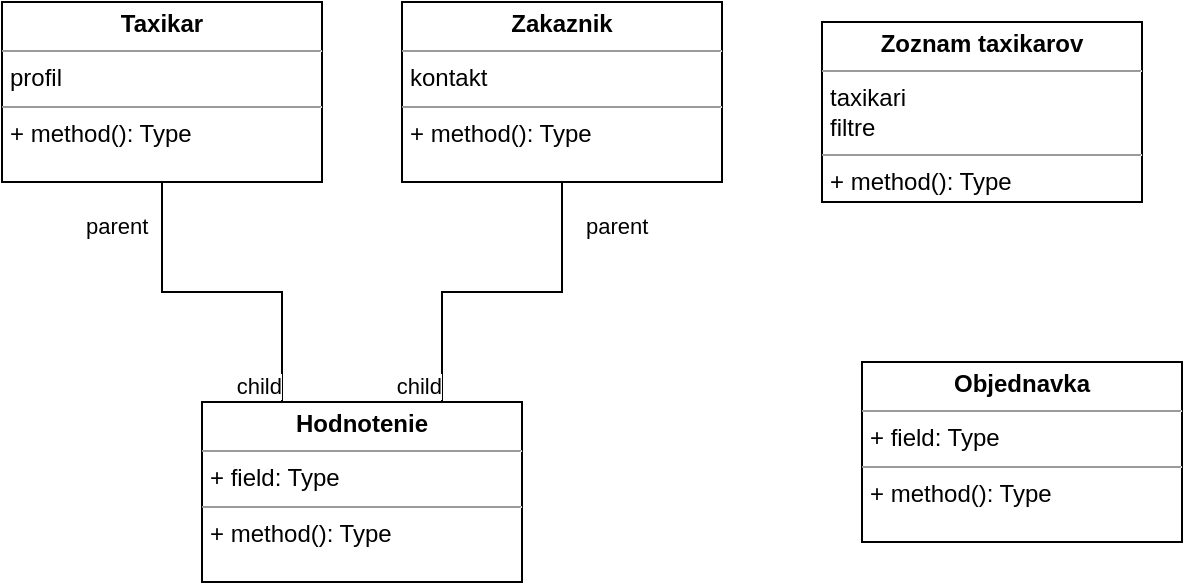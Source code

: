 <mxfile version="17.1.2" type="github">
  <diagram id="jlTa7H2PEibi2Rj1zF9B" name="Page-1">
    <mxGraphModel dx="1422" dy="721" grid="1" gridSize="10" guides="1" tooltips="1" connect="1" arrows="1" fold="1" page="1" pageScale="1" pageWidth="850" pageHeight="1100" math="0" shadow="0">
      <root>
        <mxCell id="0" />
        <mxCell id="1" parent="0" />
        <mxCell id="zPQMYI9RRcTIxuc1uKAt-28" value="&lt;p style=&quot;margin: 0px ; margin-top: 4px ; text-align: center&quot;&gt;&lt;b&gt;Taxikar&lt;/b&gt;&lt;/p&gt;&lt;hr size=&quot;1&quot;&gt;&lt;p style=&quot;margin: 0px ; margin-left: 4px&quot;&gt;profil&lt;/p&gt;&lt;hr size=&quot;1&quot;&gt;&lt;p style=&quot;margin: 0px ; margin-left: 4px&quot;&gt;+ method(): Type&lt;/p&gt;" style="verticalAlign=top;align=left;overflow=fill;fontSize=12;fontFamily=Helvetica;html=1;" vertex="1" parent="1">
          <mxGeometry x="40" y="130" width="160" height="90" as="geometry" />
        </mxCell>
        <mxCell id="zPQMYI9RRcTIxuc1uKAt-29" value="&lt;p style=&quot;margin: 0px ; margin-top: 4px ; text-align: center&quot;&gt;&lt;b&gt;Zakaznik&lt;/b&gt;&lt;/p&gt;&lt;hr size=&quot;1&quot;&gt;&lt;p style=&quot;margin: 0px ; margin-left: 4px&quot;&gt;kontakt&lt;br&gt;&lt;/p&gt;&lt;hr size=&quot;1&quot;&gt;&lt;p style=&quot;margin: 0px ; margin-left: 4px&quot;&gt;+ method(): Type&lt;/p&gt;" style="verticalAlign=top;align=left;overflow=fill;fontSize=12;fontFamily=Helvetica;html=1;" vertex="1" parent="1">
          <mxGeometry x="240" y="130" width="160" height="90" as="geometry" />
        </mxCell>
        <mxCell id="zPQMYI9RRcTIxuc1uKAt-31" value="&lt;p style=&quot;margin: 0px ; margin-top: 4px ; text-align: center&quot;&gt;&lt;b&gt;Hodnotenie&lt;/b&gt;&lt;/p&gt;&lt;hr size=&quot;1&quot;&gt;&lt;p style=&quot;margin: 0px ; margin-left: 4px&quot;&gt;+ field: Type&lt;/p&gt;&lt;hr size=&quot;1&quot;&gt;&lt;p style=&quot;margin: 0px ; margin-left: 4px&quot;&gt;+ method(): Type&lt;/p&gt;" style="verticalAlign=top;align=left;overflow=fill;fontSize=12;fontFamily=Helvetica;html=1;" vertex="1" parent="1">
          <mxGeometry x="140" y="330" width="160" height="90" as="geometry" />
        </mxCell>
        <mxCell id="zPQMYI9RRcTIxuc1uKAt-32" value="" style="endArrow=none;html=1;edgeStyle=orthogonalEdgeStyle;rounded=0;entryX=0.25;entryY=0;entryDx=0;entryDy=0;" edge="1" parent="1" source="zPQMYI9RRcTIxuc1uKAt-28" target="zPQMYI9RRcTIxuc1uKAt-31">
          <mxGeometry relative="1" as="geometry">
            <mxPoint x="340" y="270" as="sourcePoint" />
            <mxPoint x="500" y="270" as="targetPoint" />
          </mxGeometry>
        </mxCell>
        <mxCell id="zPQMYI9RRcTIxuc1uKAt-33" value="parent" style="edgeLabel;resizable=0;html=1;align=left;verticalAlign=bottom;" connectable="0" vertex="1" parent="zPQMYI9RRcTIxuc1uKAt-32">
          <mxGeometry x="-1" relative="1" as="geometry">
            <mxPoint x="-40" y="30" as="offset" />
          </mxGeometry>
        </mxCell>
        <mxCell id="zPQMYI9RRcTIxuc1uKAt-34" value="child" style="edgeLabel;resizable=0;html=1;align=right;verticalAlign=bottom;" connectable="0" vertex="1" parent="zPQMYI9RRcTIxuc1uKAt-32">
          <mxGeometry x="1" relative="1" as="geometry" />
        </mxCell>
        <mxCell id="zPQMYI9RRcTIxuc1uKAt-38" value="" style="endArrow=none;html=1;edgeStyle=orthogonalEdgeStyle;rounded=0;exitX=0.5;exitY=1;exitDx=0;exitDy=0;entryX=0.75;entryY=0;entryDx=0;entryDy=0;" edge="1" parent="1" source="zPQMYI9RRcTIxuc1uKAt-29" target="zPQMYI9RRcTIxuc1uKAt-31">
          <mxGeometry relative="1" as="geometry">
            <mxPoint x="340" y="270" as="sourcePoint" />
            <mxPoint x="500" y="270" as="targetPoint" />
          </mxGeometry>
        </mxCell>
        <mxCell id="zPQMYI9RRcTIxuc1uKAt-39" value="parent" style="edgeLabel;resizable=0;html=1;align=left;verticalAlign=bottom;" connectable="0" vertex="1" parent="zPQMYI9RRcTIxuc1uKAt-38">
          <mxGeometry x="-1" relative="1" as="geometry">
            <mxPoint x="10" y="30" as="offset" />
          </mxGeometry>
        </mxCell>
        <mxCell id="zPQMYI9RRcTIxuc1uKAt-40" value="child" style="edgeLabel;resizable=0;html=1;align=right;verticalAlign=bottom;" connectable="0" vertex="1" parent="zPQMYI9RRcTIxuc1uKAt-38">
          <mxGeometry x="1" relative="1" as="geometry" />
        </mxCell>
        <mxCell id="zPQMYI9RRcTIxuc1uKAt-42" value="&lt;p style=&quot;margin: 0px ; margin-top: 4px ; text-align: center&quot;&gt;&lt;b&gt;Zoznam taxikarov&lt;br&gt;&lt;/b&gt;&lt;/p&gt;&lt;hr size=&quot;1&quot;&gt;&lt;p style=&quot;margin: 0px ; margin-left: 4px&quot;&gt;taxikari&lt;/p&gt;&lt;p style=&quot;margin: 0px ; margin-left: 4px&quot;&gt;filtre&lt;br&gt;&lt;/p&gt;&lt;hr size=&quot;1&quot;&gt;&lt;p style=&quot;margin: 0px ; margin-left: 4px&quot;&gt;+ method(): Type&lt;/p&gt;" style="verticalAlign=top;align=left;overflow=fill;fontSize=12;fontFamily=Helvetica;html=1;" vertex="1" parent="1">
          <mxGeometry x="450" y="140" width="160" height="90" as="geometry" />
        </mxCell>
        <mxCell id="zPQMYI9RRcTIxuc1uKAt-48" value="&lt;p style=&quot;margin: 0px ; margin-top: 4px ; text-align: center&quot;&gt;&lt;b&gt;Objednavka&lt;/b&gt;&lt;br&gt;&lt;/p&gt;&lt;hr size=&quot;1&quot;&gt;&lt;p style=&quot;margin: 0px ; margin-left: 4px&quot;&gt;+ field: Type&lt;/p&gt;&lt;hr size=&quot;1&quot;&gt;&lt;p style=&quot;margin: 0px ; margin-left: 4px&quot;&gt;+ method(): Type&lt;/p&gt;" style="verticalAlign=top;align=left;overflow=fill;fontSize=12;fontFamily=Helvetica;html=1;" vertex="1" parent="1">
          <mxGeometry x="470" y="310" width="160" height="90" as="geometry" />
        </mxCell>
      </root>
    </mxGraphModel>
  </diagram>
</mxfile>
